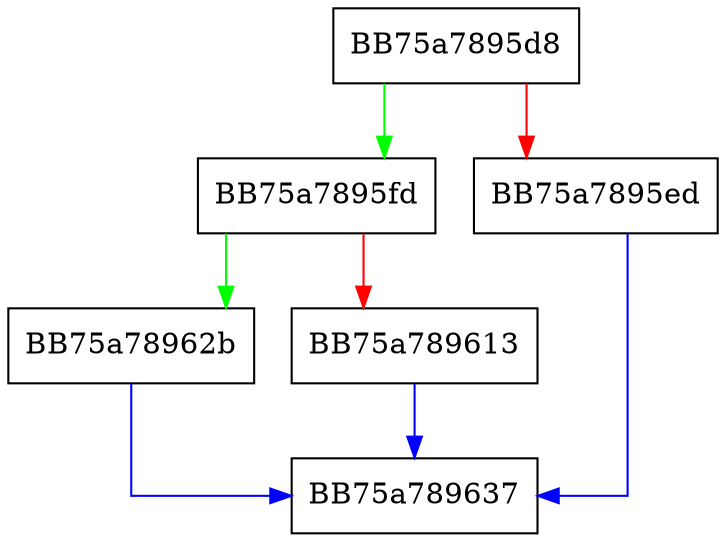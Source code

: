 digraph getStringObject {
  node [shape="box"];
  graph [splines=ortho];
  BB75a7895d8 -> BB75a7895fd [color="green"];
  BB75a7895d8 -> BB75a7895ed [color="red"];
  BB75a7895ed -> BB75a789637 [color="blue"];
  BB75a7895fd -> BB75a78962b [color="green"];
  BB75a7895fd -> BB75a789613 [color="red"];
  BB75a789613 -> BB75a789637 [color="blue"];
  BB75a78962b -> BB75a789637 [color="blue"];
}